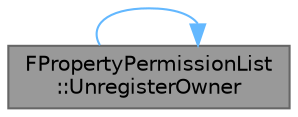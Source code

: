 digraph "FPropertyPermissionList::UnregisterOwner"
{
 // INTERACTIVE_SVG=YES
 // LATEX_PDF_SIZE
  bgcolor="transparent";
  edge [fontname=Helvetica,fontsize=10,labelfontname=Helvetica,labelfontsize=10];
  node [fontname=Helvetica,fontsize=10,shape=box,height=0.2,width=0.4];
  rankdir="LR";
  Node1 [id="Node000001",label="FPropertyPermissionList\l::UnregisterOwner",height=0.2,width=0.4,color="gray40", fillcolor="grey60", style="filled", fontcolor="black",tooltip="Unregister an owner from all permission lists currently stored."];
  Node1 -> Node1 [id="edge1_Node000001_Node000001",color="steelblue1",style="solid",tooltip=" "];
}
